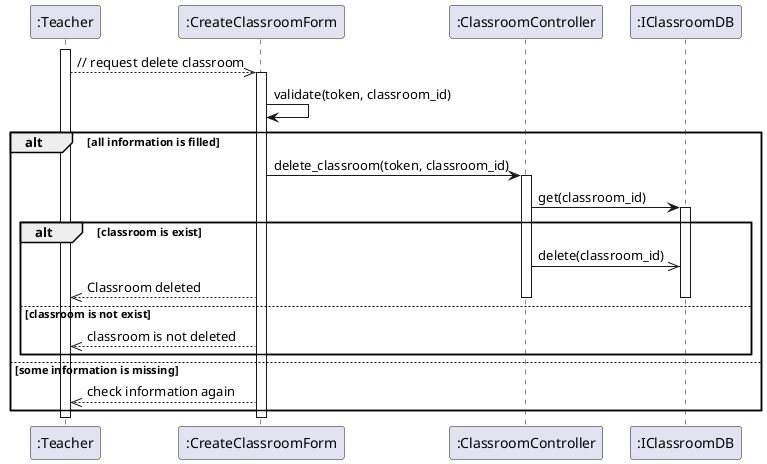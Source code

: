 @startuml deleteClass

activate ":Teacher"
":Teacher" -->> ":CreateClassroomForm": // request delete classroom
activate ":CreateClassroomForm"
":CreateClassroomForm" -> ":CreateClassroomForm": validate(token, classroom_id)
alt all information is filled
    ":CreateClassroomForm" -> ":ClassroomController": delete_classroom(token, classroom_id)
    activate ":ClassroomController"
    ":ClassroomController" -> ":IClassroomDB": get(classroom_id)
    activate ":IClassroomDB"
    alt classroom is exist
        ":ClassroomController" ->> ":IClassroomDB": delete(classroom_id)
        ":CreateClassroomForm" -->> ":Teacher": Classroom deleted
    else classroom is not exist
        deactivate ":IClassroomDB"
        deactivate ":ClassroomController"
        ":CreateClassroomForm" -->> ":Teacher": classroom is not deleted
    end
else some information is missing
    ":CreateClassroomForm" -->> ":Teacher": check information again
end

deactivate ":CreateClassroomForm"
deactivate ":Teacher"

@enduml